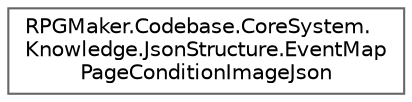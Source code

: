digraph "クラス階層図"
{
 // LATEX_PDF_SIZE
  bgcolor="transparent";
  edge [fontname=Helvetica,fontsize=10,labelfontname=Helvetica,labelfontsize=10];
  node [fontname=Helvetica,fontsize=10,shape=box,height=0.2,width=0.4];
  rankdir="LR";
  Node0 [id="Node000000",label="RPGMaker.Codebase.CoreSystem.\lKnowledge.JsonStructure.EventMap\lPageConditionImageJson",height=0.2,width=0.4,color="grey40", fillcolor="white", style="filled",URL="$d2/df1/class_r_p_g_maker_1_1_codebase_1_1_core_system_1_1_knowledge_1_1_json_structure_1_1_event_map_page_condition_image_json.html",tooltip="😁 イベント・マップ・ページ条件画像JSON"];
}

